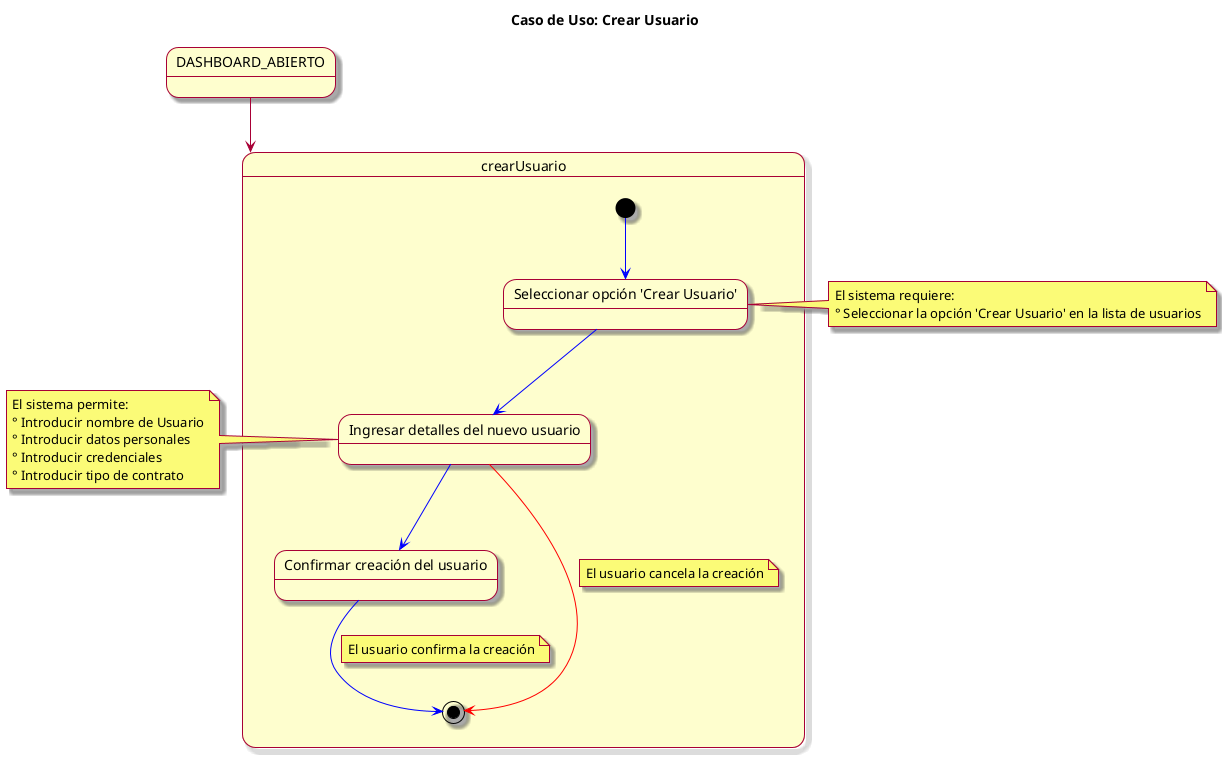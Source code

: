 @startuml
skin rose
title Caso de Uso: Crear Usuario

state DASHBOARD_ABIERTO

DASHBOARD_ABIERTO --> crearUsuario

state crearUsuario {
  [*] -[#blue]-> seleccionarOpcionCrear
  state "Seleccionar opción 'Crear Usuario'" as seleccionarOpcionCrear
  seleccionarOpcionCrear -[#blue]-> ingresarDetallesUsuario
  state "Ingresar detalles del nuevo usuario" as ingresarDetallesUsuario
  ingresarDetallesUsuario -[#blue]-> confirmarCreacionUsuario
  state "Confirmar creación del usuario" as confirmarCreacionUsuario
  confirmarCreacionUsuario -[#blue]-> [*]
  note on link: El usuario confirma la creación
  
  ingresarDetallesUsuario -[#red]-> [*]
  note on link: El usuario cancela la creación
}

note left of ingresarDetallesUsuario
  El sistema permite:
  ° Introducir nombre de Usuario
  ° Introducir datos personales
  ° Introducir credenciales
  ° Introducir tipo de contrato
end note

note left of seleccionarOpcionCrear
  El sistema requiere:
  ° Seleccionar la opción 'Crear Usuario' en la lista de usuarios
end note

@enduml
